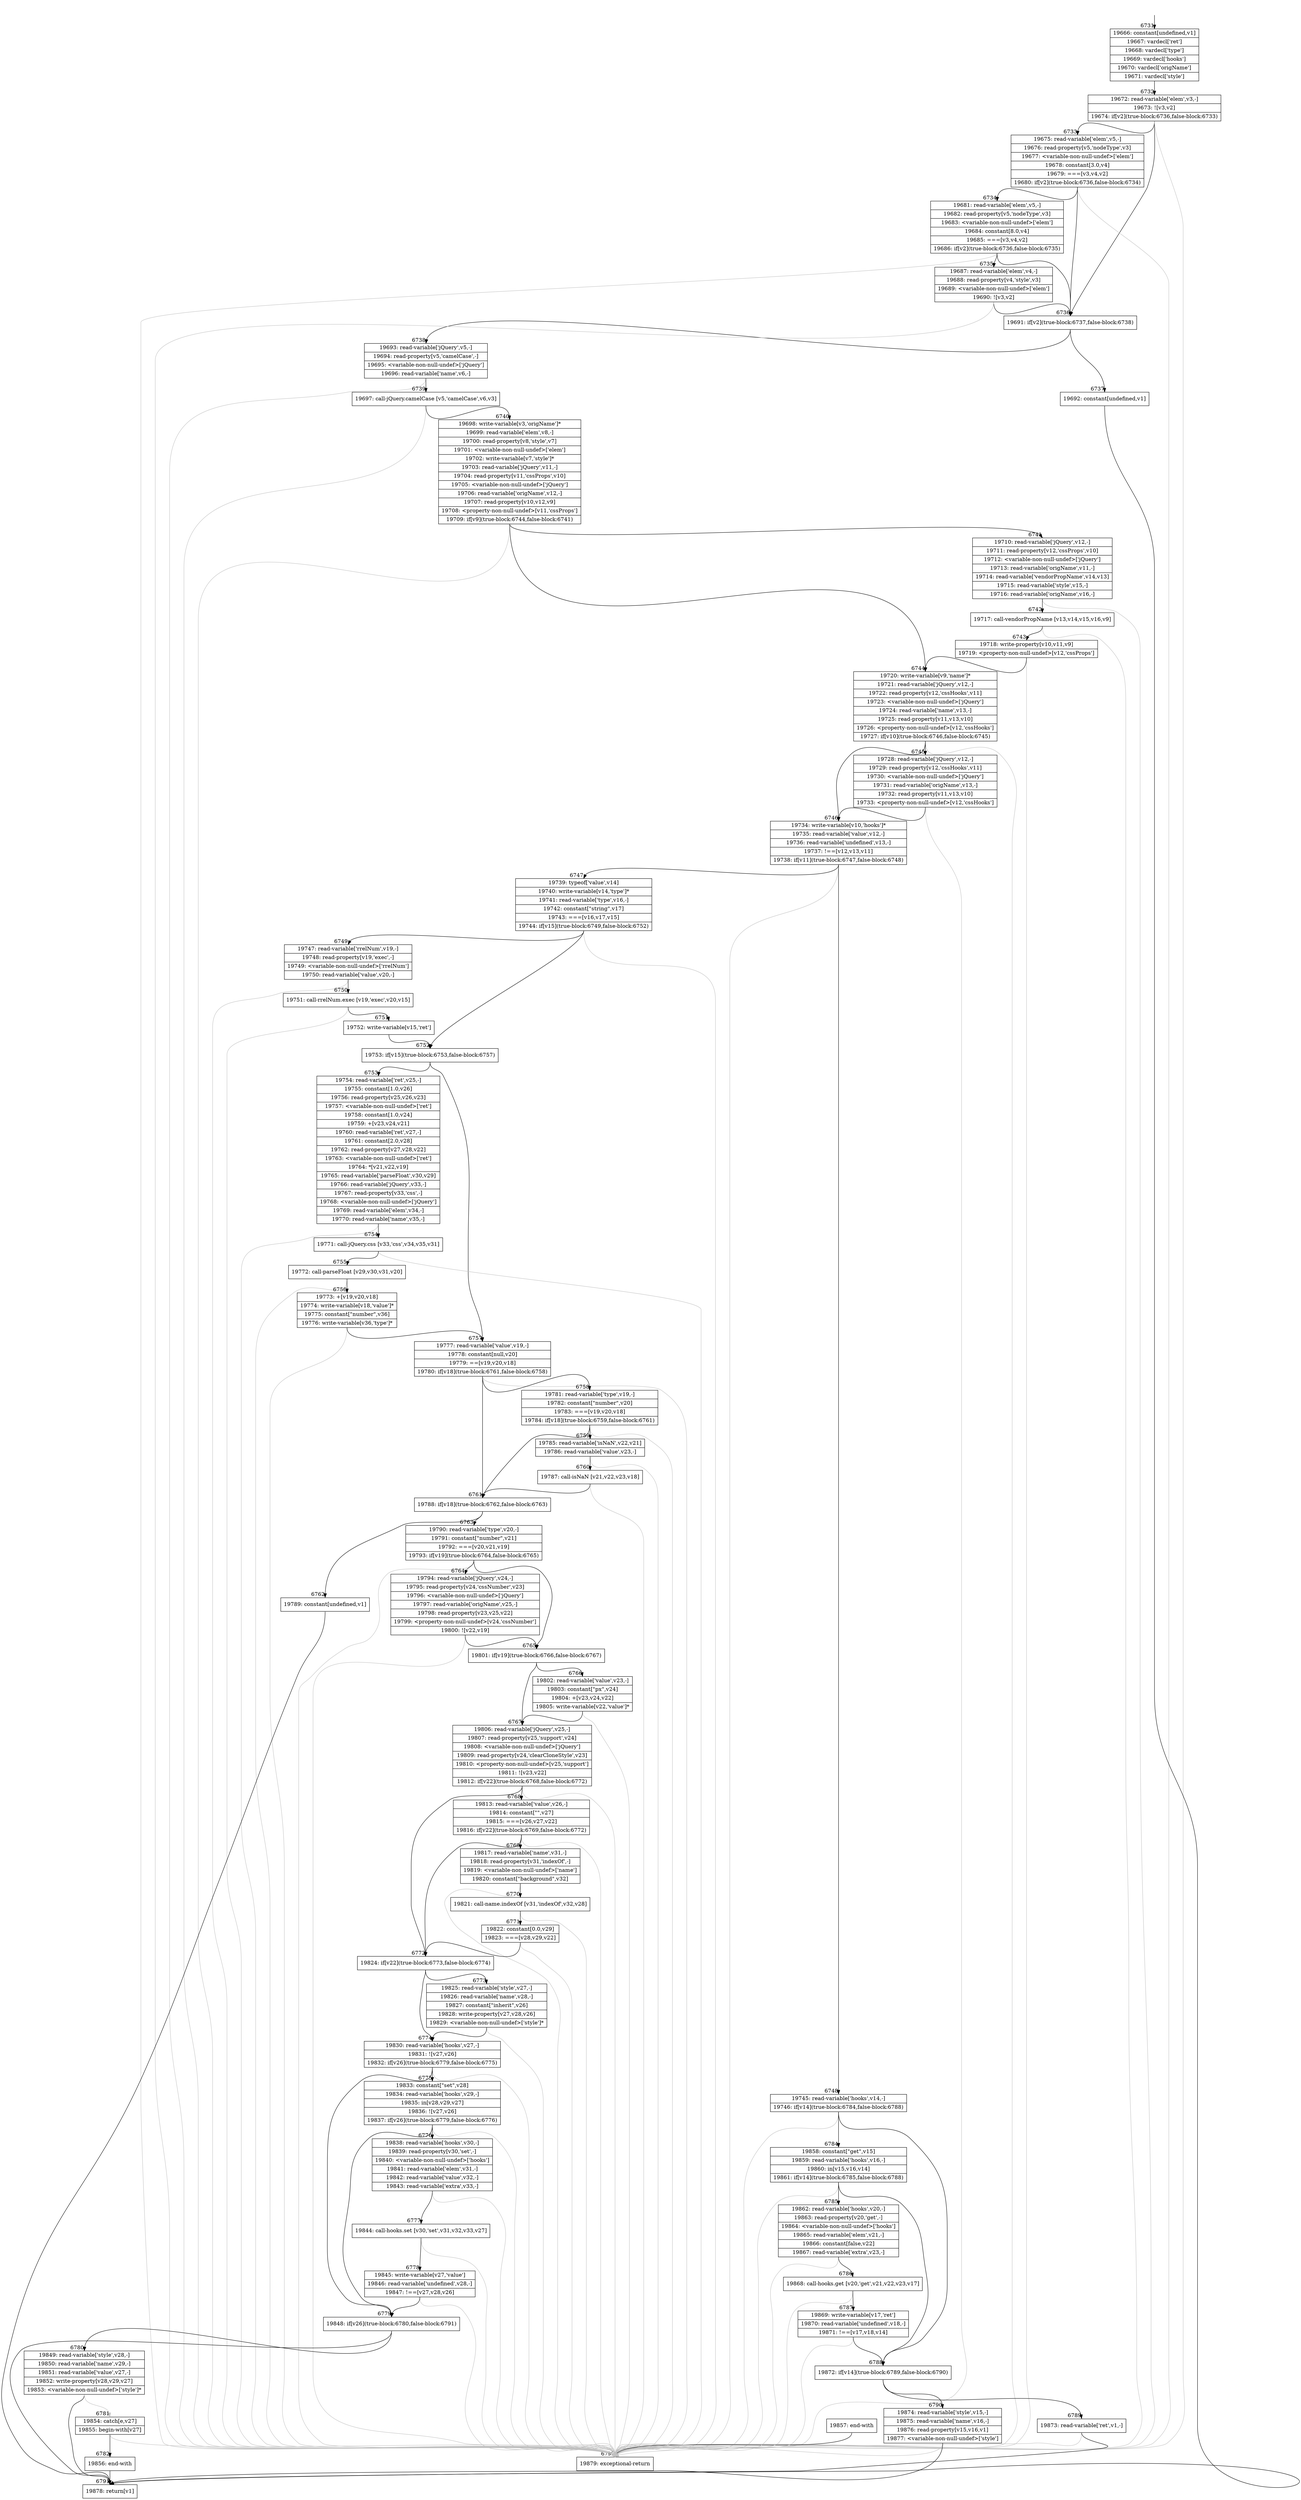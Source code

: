 digraph {
rankdir="TD"
BB_entry427[shape=none,label=""];
BB_entry427 -> BB6731 [tailport=s, headport=n, headlabel="    6731"]
BB6731 [shape=record label="{19666: constant[undefined,v1]|19667: vardecl['ret']|19668: vardecl['type']|19669: vardecl['hooks']|19670: vardecl['origName']|19671: vardecl['style']}" ] 
BB6731 -> BB6732 [tailport=s, headport=n, headlabel="      6732"]
BB6732 [shape=record label="{19672: read-variable['elem',v3,-]|19673: ![v3,v2]|19674: if[v2](true-block:6736,false-block:6733)}" ] 
BB6732 -> BB6736 [tailport=s, headport=n, headlabel="      6736"]
BB6732 -> BB6733 [tailport=s, headport=n, headlabel="      6733"]
BB6732 -> BB6792 [tailport=s, headport=n, color=gray, headlabel="      6792"]
BB6733 [shape=record label="{19675: read-variable['elem',v5,-]|19676: read-property[v5,'nodeType',v3]|19677: \<variable-non-null-undef\>['elem']|19678: constant[3.0,v4]|19679: ===[v3,v4,v2]|19680: if[v2](true-block:6736,false-block:6734)}" ] 
BB6733 -> BB6736 [tailport=s, headport=n]
BB6733 -> BB6734 [tailport=s, headport=n, headlabel="      6734"]
BB6733 -> BB6792 [tailport=s, headport=n, color=gray]
BB6734 [shape=record label="{19681: read-variable['elem',v5,-]|19682: read-property[v5,'nodeType',v3]|19683: \<variable-non-null-undef\>['elem']|19684: constant[8.0,v4]|19685: ===[v3,v4,v2]|19686: if[v2](true-block:6736,false-block:6735)}" ] 
BB6734 -> BB6736 [tailport=s, headport=n]
BB6734 -> BB6735 [tailport=s, headport=n, headlabel="      6735"]
BB6734 -> BB6792 [tailport=s, headport=n, color=gray]
BB6735 [shape=record label="{19687: read-variable['elem',v4,-]|19688: read-property[v4,'style',v3]|19689: \<variable-non-null-undef\>['elem']|19690: ![v3,v2]}" ] 
BB6735 -> BB6736 [tailport=s, headport=n]
BB6735 -> BB6792 [tailport=s, headport=n, color=gray]
BB6736 [shape=record label="{19691: if[v2](true-block:6737,false-block:6738)}" ] 
BB6736 -> BB6737 [tailport=s, headport=n, headlabel="      6737"]
BB6736 -> BB6738 [tailport=s, headport=n, headlabel="      6738"]
BB6737 [shape=record label="{19692: constant[undefined,v1]}" ] 
BB6737 -> BB6791 [tailport=s, headport=n, headlabel="      6791"]
BB6738 [shape=record label="{19693: read-variable['jQuery',v5,-]|19694: read-property[v5,'camelCase',-]|19695: \<variable-non-null-undef\>['jQuery']|19696: read-variable['name',v6,-]}" ] 
BB6738 -> BB6739 [tailport=s, headport=n, headlabel="      6739"]
BB6738 -> BB6792 [tailport=s, headport=n, color=gray]
BB6739 [shape=record label="{19697: call-jQuery.camelCase [v5,'camelCase',v6,v3]}" ] 
BB6739 -> BB6740 [tailport=s, headport=n, headlabel="      6740"]
BB6739 -> BB6792 [tailport=s, headport=n, color=gray]
BB6740 [shape=record label="{19698: write-variable[v3,'origName']*|19699: read-variable['elem',v8,-]|19700: read-property[v8,'style',v7]|19701: \<variable-non-null-undef\>['elem']|19702: write-variable[v7,'style']*|19703: read-variable['jQuery',v11,-]|19704: read-property[v11,'cssProps',v10]|19705: \<variable-non-null-undef\>['jQuery']|19706: read-variable['origName',v12,-]|19707: read-property[v10,v12,v9]|19708: \<property-non-null-undef\>[v11,'cssProps']|19709: if[v9](true-block:6744,false-block:6741)}" ] 
BB6740 -> BB6744 [tailport=s, headport=n, headlabel="      6744"]
BB6740 -> BB6741 [tailport=s, headport=n, headlabel="      6741"]
BB6740 -> BB6792 [tailport=s, headport=n, color=gray]
BB6741 [shape=record label="{19710: read-variable['jQuery',v12,-]|19711: read-property[v12,'cssProps',v10]|19712: \<variable-non-null-undef\>['jQuery']|19713: read-variable['origName',v11,-]|19714: read-variable['vendorPropName',v14,v13]|19715: read-variable['style',v15,-]|19716: read-variable['origName',v16,-]}" ] 
BB6741 -> BB6742 [tailport=s, headport=n, headlabel="      6742"]
BB6741 -> BB6792 [tailport=s, headport=n, color=gray]
BB6742 [shape=record label="{19717: call-vendorPropName [v13,v14,v15,v16,v9]}" ] 
BB6742 -> BB6743 [tailport=s, headport=n, headlabel="      6743"]
BB6742 -> BB6792 [tailport=s, headport=n, color=gray]
BB6743 [shape=record label="{19718: write-property[v10,v11,v9]|19719: \<property-non-null-undef\>[v12,'cssProps']}" ] 
BB6743 -> BB6744 [tailport=s, headport=n]
BB6743 -> BB6792 [tailport=s, headport=n, color=gray]
BB6744 [shape=record label="{19720: write-variable[v9,'name']*|19721: read-variable['jQuery',v12,-]|19722: read-property[v12,'cssHooks',v11]|19723: \<variable-non-null-undef\>['jQuery']|19724: read-variable['name',v13,-]|19725: read-property[v11,v13,v10]|19726: \<property-non-null-undef\>[v12,'cssHooks']|19727: if[v10](true-block:6746,false-block:6745)}" ] 
BB6744 -> BB6746 [tailport=s, headport=n, headlabel="      6746"]
BB6744 -> BB6745 [tailport=s, headport=n, headlabel="      6745"]
BB6744 -> BB6792 [tailport=s, headport=n, color=gray]
BB6745 [shape=record label="{19728: read-variable['jQuery',v12,-]|19729: read-property[v12,'cssHooks',v11]|19730: \<variable-non-null-undef\>['jQuery']|19731: read-variable['origName',v13,-]|19732: read-property[v11,v13,v10]|19733: \<property-non-null-undef\>[v12,'cssHooks']}" ] 
BB6745 -> BB6746 [tailport=s, headport=n]
BB6745 -> BB6792 [tailport=s, headport=n, color=gray]
BB6746 [shape=record label="{19734: write-variable[v10,'hooks']*|19735: read-variable['value',v12,-]|19736: read-variable['undefined',v13,-]|19737: !==[v12,v13,v11]|19738: if[v11](true-block:6747,false-block:6748)}" ] 
BB6746 -> BB6747 [tailport=s, headport=n, headlabel="      6747"]
BB6746 -> BB6748 [tailport=s, headport=n, headlabel="      6748"]
BB6746 -> BB6792 [tailport=s, headport=n, color=gray]
BB6747 [shape=record label="{19739: typeof['value',v14]|19740: write-variable[v14,'type']*|19741: read-variable['type',v16,-]|19742: constant[\"string\",v17]|19743: ===[v16,v17,v15]|19744: if[v15](true-block:6749,false-block:6752)}" ] 
BB6747 -> BB6752 [tailport=s, headport=n, headlabel="      6752"]
BB6747 -> BB6749 [tailport=s, headport=n, headlabel="      6749"]
BB6747 -> BB6792 [tailport=s, headport=n, color=gray]
BB6748 [shape=record label="{19745: read-variable['hooks',v14,-]|19746: if[v14](true-block:6784,false-block:6788)}" ] 
BB6748 -> BB6788 [tailport=s, headport=n, headlabel="      6788"]
BB6748 -> BB6784 [tailport=s, headport=n, headlabel="      6784"]
BB6748 -> BB6792 [tailport=s, headport=n, color=gray]
BB6749 [shape=record label="{19747: read-variable['rrelNum',v19,-]|19748: read-property[v19,'exec',-]|19749: \<variable-non-null-undef\>['rrelNum']|19750: read-variable['value',v20,-]}" ] 
BB6749 -> BB6750 [tailport=s, headport=n, headlabel="      6750"]
BB6749 -> BB6792 [tailport=s, headport=n, color=gray]
BB6750 [shape=record label="{19751: call-rrelNum.exec [v19,'exec',v20,v15]}" ] 
BB6750 -> BB6751 [tailport=s, headport=n, headlabel="      6751"]
BB6750 -> BB6792 [tailport=s, headport=n, color=gray]
BB6751 [shape=record label="{19752: write-variable[v15,'ret']}" ] 
BB6751 -> BB6752 [tailport=s, headport=n]
BB6752 [shape=record label="{19753: if[v15](true-block:6753,false-block:6757)}" ] 
BB6752 -> BB6753 [tailport=s, headport=n, headlabel="      6753"]
BB6752 -> BB6757 [tailport=s, headport=n, headlabel="      6757"]
BB6753 [shape=record label="{19754: read-variable['ret',v25,-]|19755: constant[1.0,v26]|19756: read-property[v25,v26,v23]|19757: \<variable-non-null-undef\>['ret']|19758: constant[1.0,v24]|19759: +[v23,v24,v21]|19760: read-variable['ret',v27,-]|19761: constant[2.0,v28]|19762: read-property[v27,v28,v22]|19763: \<variable-non-null-undef\>['ret']|19764: *[v21,v22,v19]|19765: read-variable['parseFloat',v30,v29]|19766: read-variable['jQuery',v33,-]|19767: read-property[v33,'css',-]|19768: \<variable-non-null-undef\>['jQuery']|19769: read-variable['elem',v34,-]|19770: read-variable['name',v35,-]}" ] 
BB6753 -> BB6754 [tailport=s, headport=n, headlabel="      6754"]
BB6753 -> BB6792 [tailport=s, headport=n, color=gray]
BB6754 [shape=record label="{19771: call-jQuery.css [v33,'css',v34,v35,v31]}" ] 
BB6754 -> BB6755 [tailport=s, headport=n, headlabel="      6755"]
BB6754 -> BB6792 [tailport=s, headport=n, color=gray]
BB6755 [shape=record label="{19772: call-parseFloat [v29,v30,v31,v20]}" ] 
BB6755 -> BB6756 [tailport=s, headport=n, headlabel="      6756"]
BB6755 -> BB6792 [tailport=s, headport=n, color=gray]
BB6756 [shape=record label="{19773: +[v19,v20,v18]|19774: write-variable[v18,'value']*|19775: constant[\"number\",v36]|19776: write-variable[v36,'type']*}" ] 
BB6756 -> BB6757 [tailport=s, headport=n]
BB6756 -> BB6792 [tailport=s, headport=n, color=gray]
BB6757 [shape=record label="{19777: read-variable['value',v19,-]|19778: constant[null,v20]|19779: ==[v19,v20,v18]|19780: if[v18](true-block:6761,false-block:6758)}" ] 
BB6757 -> BB6761 [tailport=s, headport=n, headlabel="      6761"]
BB6757 -> BB6758 [tailport=s, headport=n, headlabel="      6758"]
BB6757 -> BB6792 [tailport=s, headport=n, color=gray]
BB6758 [shape=record label="{19781: read-variable['type',v19,-]|19782: constant[\"number\",v20]|19783: ===[v19,v20,v18]|19784: if[v18](true-block:6759,false-block:6761)}" ] 
BB6758 -> BB6761 [tailport=s, headport=n]
BB6758 -> BB6759 [tailport=s, headport=n, headlabel="      6759"]
BB6758 -> BB6792 [tailport=s, headport=n, color=gray]
BB6759 [shape=record label="{19785: read-variable['isNaN',v22,v21]|19786: read-variable['value',v23,-]}" ] 
BB6759 -> BB6760 [tailport=s, headport=n, headlabel="      6760"]
BB6759 -> BB6792 [tailport=s, headport=n, color=gray]
BB6760 [shape=record label="{19787: call-isNaN [v21,v22,v23,v18]}" ] 
BB6760 -> BB6761 [tailport=s, headport=n]
BB6760 -> BB6792 [tailport=s, headport=n, color=gray]
BB6761 [shape=record label="{19788: if[v18](true-block:6762,false-block:6763)}" ] 
BB6761 -> BB6762 [tailport=s, headport=n, headlabel="      6762"]
BB6761 -> BB6763 [tailport=s, headport=n, headlabel="      6763"]
BB6762 [shape=record label="{19789: constant[undefined,v1]}" ] 
BB6762 -> BB6791 [tailport=s, headport=n]
BB6763 [shape=record label="{19790: read-variable['type',v20,-]|19791: constant[\"number\",v21]|19792: ===[v20,v21,v19]|19793: if[v19](true-block:6764,false-block:6765)}" ] 
BB6763 -> BB6765 [tailport=s, headport=n, headlabel="      6765"]
BB6763 -> BB6764 [tailport=s, headport=n, headlabel="      6764"]
BB6763 -> BB6792 [tailport=s, headport=n, color=gray]
BB6764 [shape=record label="{19794: read-variable['jQuery',v24,-]|19795: read-property[v24,'cssNumber',v23]|19796: \<variable-non-null-undef\>['jQuery']|19797: read-variable['origName',v25,-]|19798: read-property[v23,v25,v22]|19799: \<property-non-null-undef\>[v24,'cssNumber']|19800: ![v22,v19]}" ] 
BB6764 -> BB6765 [tailport=s, headport=n]
BB6764 -> BB6792 [tailport=s, headport=n, color=gray]
BB6765 [shape=record label="{19801: if[v19](true-block:6766,false-block:6767)}" ] 
BB6765 -> BB6766 [tailport=s, headport=n, headlabel="      6766"]
BB6765 -> BB6767 [tailport=s, headport=n, headlabel="      6767"]
BB6766 [shape=record label="{19802: read-variable['value',v23,-]|19803: constant[\"px\",v24]|19804: +[v23,v24,v22]|19805: write-variable[v22,'value']*}" ] 
BB6766 -> BB6767 [tailport=s, headport=n]
BB6766 -> BB6792 [tailport=s, headport=n, color=gray]
BB6767 [shape=record label="{19806: read-variable['jQuery',v25,-]|19807: read-property[v25,'support',v24]|19808: \<variable-non-null-undef\>['jQuery']|19809: read-property[v24,'clearCloneStyle',v23]|19810: \<property-non-null-undef\>[v25,'support']|19811: ![v23,v22]|19812: if[v22](true-block:6768,false-block:6772)}" ] 
BB6767 -> BB6772 [tailport=s, headport=n, headlabel="      6772"]
BB6767 -> BB6768 [tailport=s, headport=n, headlabel="      6768"]
BB6767 -> BB6792 [tailport=s, headport=n, color=gray]
BB6768 [shape=record label="{19813: read-variable['value',v26,-]|19814: constant[\"\",v27]|19815: ===[v26,v27,v22]|19816: if[v22](true-block:6769,false-block:6772)}" ] 
BB6768 -> BB6772 [tailport=s, headport=n]
BB6768 -> BB6769 [tailport=s, headport=n, headlabel="      6769"]
BB6768 -> BB6792 [tailport=s, headport=n, color=gray]
BB6769 [shape=record label="{19817: read-variable['name',v31,-]|19818: read-property[v31,'indexOf',-]|19819: \<variable-non-null-undef\>['name']|19820: constant[\"background\",v32]}" ] 
BB6769 -> BB6770 [tailport=s, headport=n, headlabel="      6770"]
BB6769 -> BB6792 [tailport=s, headport=n, color=gray]
BB6770 [shape=record label="{19821: call-name.indexOf [v31,'indexOf',v32,v28]}" ] 
BB6770 -> BB6771 [tailport=s, headport=n, headlabel="      6771"]
BB6770 -> BB6792 [tailport=s, headport=n, color=gray]
BB6771 [shape=record label="{19822: constant[0.0,v29]|19823: ===[v28,v29,v22]}" ] 
BB6771 -> BB6772 [tailport=s, headport=n]
BB6771 -> BB6792 [tailport=s, headport=n, color=gray]
BB6772 [shape=record label="{19824: if[v22](true-block:6773,false-block:6774)}" ] 
BB6772 -> BB6773 [tailport=s, headport=n, headlabel="      6773"]
BB6772 -> BB6774 [tailport=s, headport=n, headlabel="      6774"]
BB6773 [shape=record label="{19825: read-variable['style',v27,-]|19826: read-variable['name',v28,-]|19827: constant[\"inherit\",v26]|19828: write-property[v27,v28,v26]|19829: \<variable-non-null-undef\>['style']*}" ] 
BB6773 -> BB6774 [tailport=s, headport=n]
BB6773 -> BB6792 [tailport=s, headport=n, color=gray]
BB6774 [shape=record label="{19830: read-variable['hooks',v27,-]|19831: ![v27,v26]|19832: if[v26](true-block:6779,false-block:6775)}" ] 
BB6774 -> BB6779 [tailport=s, headport=n, headlabel="      6779"]
BB6774 -> BB6775 [tailport=s, headport=n, headlabel="      6775"]
BB6774 -> BB6792 [tailport=s, headport=n, color=gray]
BB6775 [shape=record label="{19833: constant[\"set\",v28]|19834: read-variable['hooks',v29,-]|19835: in[v28,v29,v27]|19836: ![v27,v26]|19837: if[v26](true-block:6779,false-block:6776)}" ] 
BB6775 -> BB6779 [tailport=s, headport=n]
BB6775 -> BB6776 [tailport=s, headport=n, headlabel="      6776"]
BB6775 -> BB6792 [tailport=s, headport=n, color=gray]
BB6776 [shape=record label="{19838: read-variable['hooks',v30,-]|19839: read-property[v30,'set',-]|19840: \<variable-non-null-undef\>['hooks']|19841: read-variable['elem',v31,-]|19842: read-variable['value',v32,-]|19843: read-variable['extra',v33,-]}" ] 
BB6776 -> BB6777 [tailport=s, headport=n, headlabel="      6777"]
BB6776 -> BB6792 [tailport=s, headport=n, color=gray]
BB6777 [shape=record label="{19844: call-hooks.set [v30,'set',v31,v32,v33,v27]}" ] 
BB6777 -> BB6778 [tailport=s, headport=n, headlabel="      6778"]
BB6777 -> BB6792 [tailport=s, headport=n, color=gray]
BB6778 [shape=record label="{19845: write-variable[v27,'value']|19846: read-variable['undefined',v28,-]|19847: !==[v27,v28,v26]}" ] 
BB6778 -> BB6779 [tailport=s, headport=n]
BB6778 -> BB6792 [tailport=s, headport=n, color=gray]
BB6779 [shape=record label="{19848: if[v26](true-block:6780,false-block:6791)}" ] 
BB6779 -> BB6780 [tailport=s, headport=n, headlabel="      6780"]
BB6779 -> BB6791 [tailport=s, headport=n]
BB6780 [shape=record label="{19849: read-variable['style',v28,-]|19850: read-variable['name',v29,-]|19851: read-variable['value',v27,-]|19852: write-property[v28,v29,v27]|19853: \<variable-non-null-undef\>['style']*}" ] 
BB6780 -> BB6791 [tailport=s, headport=n]
BB6780 -> BB6781 [tailport=s, headport=n, color=gray, headlabel="      6781"]
BB6781 [shape=record label="{19854: catch[e,v27]|19855: begin-with[v27]}" ] 
BB6781 -> BB6782 [tailport=s, headport=n, headlabel="      6782"]
BB6781 -> BB6792 [tailport=s, headport=n, color=gray]
BB6782 [shape=record label="{19856: end-with}" ] 
BB6782 -> BB6791 [tailport=s, headport=n]
BB6783 [shape=record label="{19857: end-with}" ] 
BB6783 -> BB6792 [tailport=s, headport=n]
BB6784 [shape=record label="{19858: constant[\"get\",v15]|19859: read-variable['hooks',v16,-]|19860: in[v15,v16,v14]|19861: if[v14](true-block:6785,false-block:6788)}" ] 
BB6784 -> BB6788 [tailport=s, headport=n]
BB6784 -> BB6785 [tailport=s, headport=n, headlabel="      6785"]
BB6784 -> BB6792 [tailport=s, headport=n, color=gray]
BB6785 [shape=record label="{19862: read-variable['hooks',v20,-]|19863: read-property[v20,'get',-]|19864: \<variable-non-null-undef\>['hooks']|19865: read-variable['elem',v21,-]|19866: constant[false,v22]|19867: read-variable['extra',v23,-]}" ] 
BB6785 -> BB6786 [tailport=s, headport=n, headlabel="      6786"]
BB6785 -> BB6792 [tailport=s, headport=n, color=gray]
BB6786 [shape=record label="{19868: call-hooks.get [v20,'get',v21,v22,v23,v17]}" ] 
BB6786 -> BB6787 [tailport=s, headport=n, headlabel="      6787"]
BB6786 -> BB6792 [tailport=s, headport=n, color=gray]
BB6787 [shape=record label="{19869: write-variable[v17,'ret']|19870: read-variable['undefined',v18,-]|19871: !==[v17,v18,v14]}" ] 
BB6787 -> BB6788 [tailport=s, headport=n]
BB6787 -> BB6792 [tailport=s, headport=n, color=gray]
BB6788 [shape=record label="{19872: if[v14](true-block:6789,false-block:6790)}" ] 
BB6788 -> BB6789 [tailport=s, headport=n, headlabel="      6789"]
BB6788 -> BB6790 [tailport=s, headport=n, headlabel="      6790"]
BB6789 [shape=record label="{19873: read-variable['ret',v1,-]}" ] 
BB6789 -> BB6791 [tailport=s, headport=n]
BB6789 -> BB6792 [tailport=s, headport=n, color=gray]
BB6790 [shape=record label="{19874: read-variable['style',v15,-]|19875: read-variable['name',v16,-]|19876: read-property[v15,v16,v1]|19877: \<variable-non-null-undef\>['style']}" ] 
BB6790 -> BB6791 [tailport=s, headport=n]
BB6790 -> BB6792 [tailport=s, headport=n, color=gray]
BB6791 [shape=record label="{19878: return[v1]}" ] 
BB6792 [shape=record label="{19879: exceptional-return}" ] 
//#$~ 6862
}
